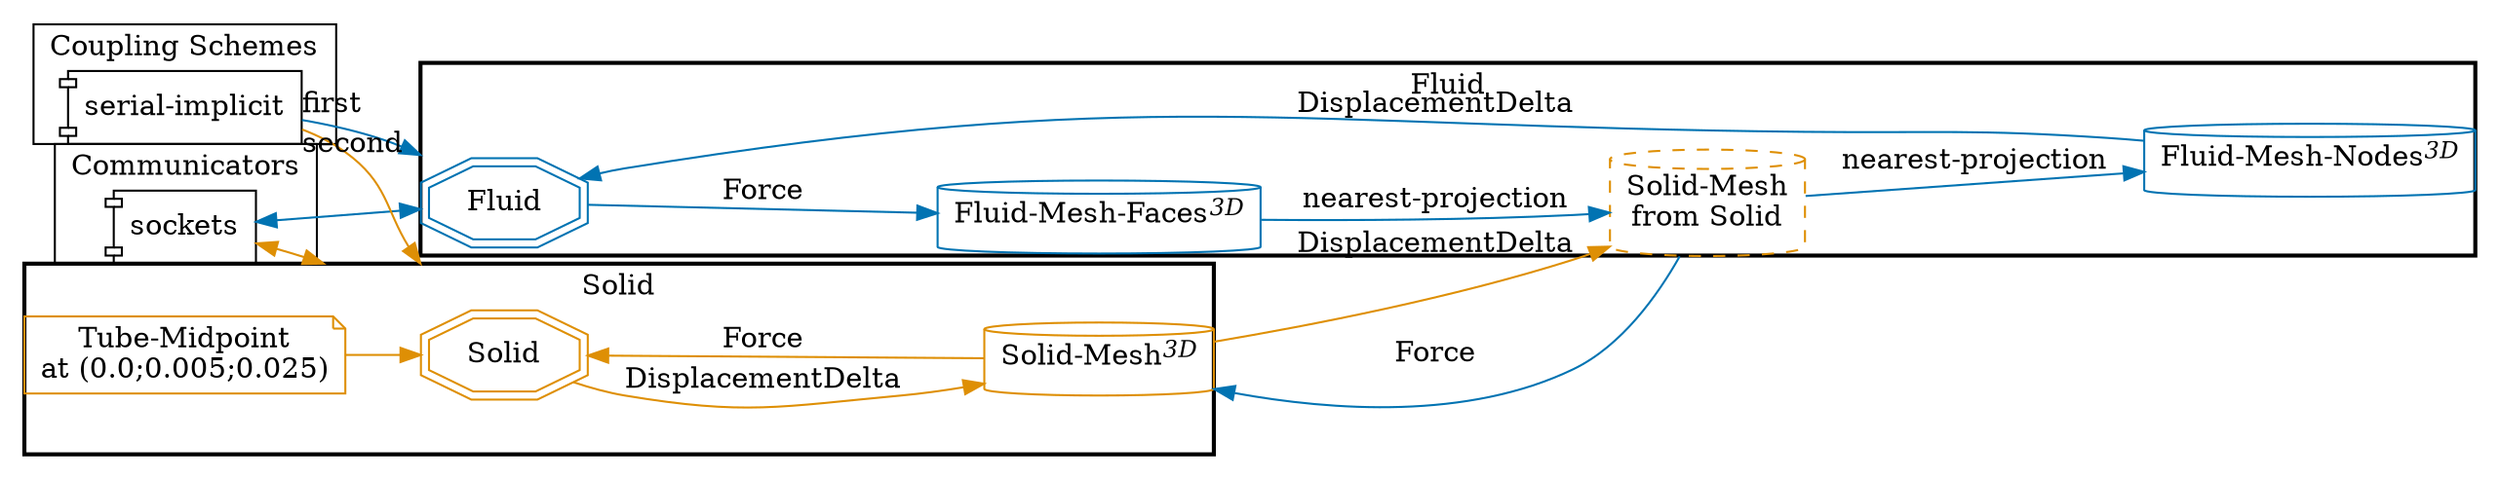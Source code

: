 digraph G {
compound=True;
layout=dot;
margin=0;
overlap=scale;
rankdir=LR;
splines=true;
subgraph cluster_m2n {
label="Communicators";
"m2n-Fluid-Solid" [label="sockets", shape=component];
}

subgraph cluster_cpl {
label="Coupling Schemes";
"cpl-Fluid-Solid" [label="serial-implicit", shape=component];
}

subgraph cluster_Fluid {
label="Fluid";
style=bold;
"Fluid" [color="#0173B2", shape=doubleoctagon];
"Fluid-Fluid-Mesh-Nodes" [color="#0173B2", label=<Fluid-Mesh-Nodes<SUP><I>3D</I></SUP>>, shape=cylinder];
"Fluid-Fluid-Mesh-Faces" [color="#0173B2", label=<Fluid-Mesh-Faces<SUP><I>3D</I></SUP>>, shape=cylinder];
"Fluid-Solid-Mesh" [color="#DE8F05", label="Solid-Mesh
from Solid", shape=cylinder, style=dashed];
"Fluid-Fluid-Mesh-Nodes" -> "Fluid"  [color="#0173B2", label="DisplacementDelta", tooltip=vector];
"Fluid" -> "Fluid-Fluid-Mesh-Faces"  [color="#0173B2", label="Force", tooltip=vector];
"Fluid-Fluid-Mesh-Faces" -> "Fluid-Solid-Mesh"  [color="#0173B2", label="nearest-projection"];
"Fluid-Solid-Mesh" -> "Fluid-Fluid-Mesh-Nodes"  [color="#0173B2", label="nearest-projection"];
}

subgraph cluster_Solid {
label="Solid";
style=bold;
"Solid" [color="#DE8F05", shape=doubleoctagon];
"Solid-Solid-Mesh" [color="#DE8F05", label=<Solid-Mesh<SUP><I>3D</I></SUP>>, shape=cylinder];
"Solid-Solid-Mesh" -> "Solid"  [color="#DE8F05", label="Force", tooltip=vector];
"Solid" -> "Solid-Solid-Mesh"  [color="#DE8F05", label="DisplacementDelta", tooltip=vector];
"Solid-WP-Tube-Midpoint" [color="#DE8F05", label="Tube-Midpoint
at (0.0;0.005;0.025)", shape=note];
"Solid-WP-Tube-Midpoint" -> "Solid"  [color="#DE8F05"];
}

"m2n-Fluid-Solid" -> "Fluid"  [color="#0173B2", dir=both, lhead=cluster_Fluid];
"m2n-Fluid-Solid" -> "Solid"  [color="#DE8F05", dir=both, lhead=cluster_Solid];
"cpl-Fluid-Solid" -> "Fluid"  [color="#0173B2", lhead=cluster_Fluid, taillabel="first"];
"cpl-Fluid-Solid" -> "Solid"  [color="#DE8F05", lhead=cluster_Solid, taillabel="second"];
"Fluid-Solid-Mesh" -> "Solid-Solid-Mesh"  [color="#0173B2", label="Force", style="", tooltip=vector];
"Solid-Solid-Mesh" -> "Fluid-Solid-Mesh"  [color="#DE8F05", label="DisplacementDelta", style="", tooltip=vector];
}
